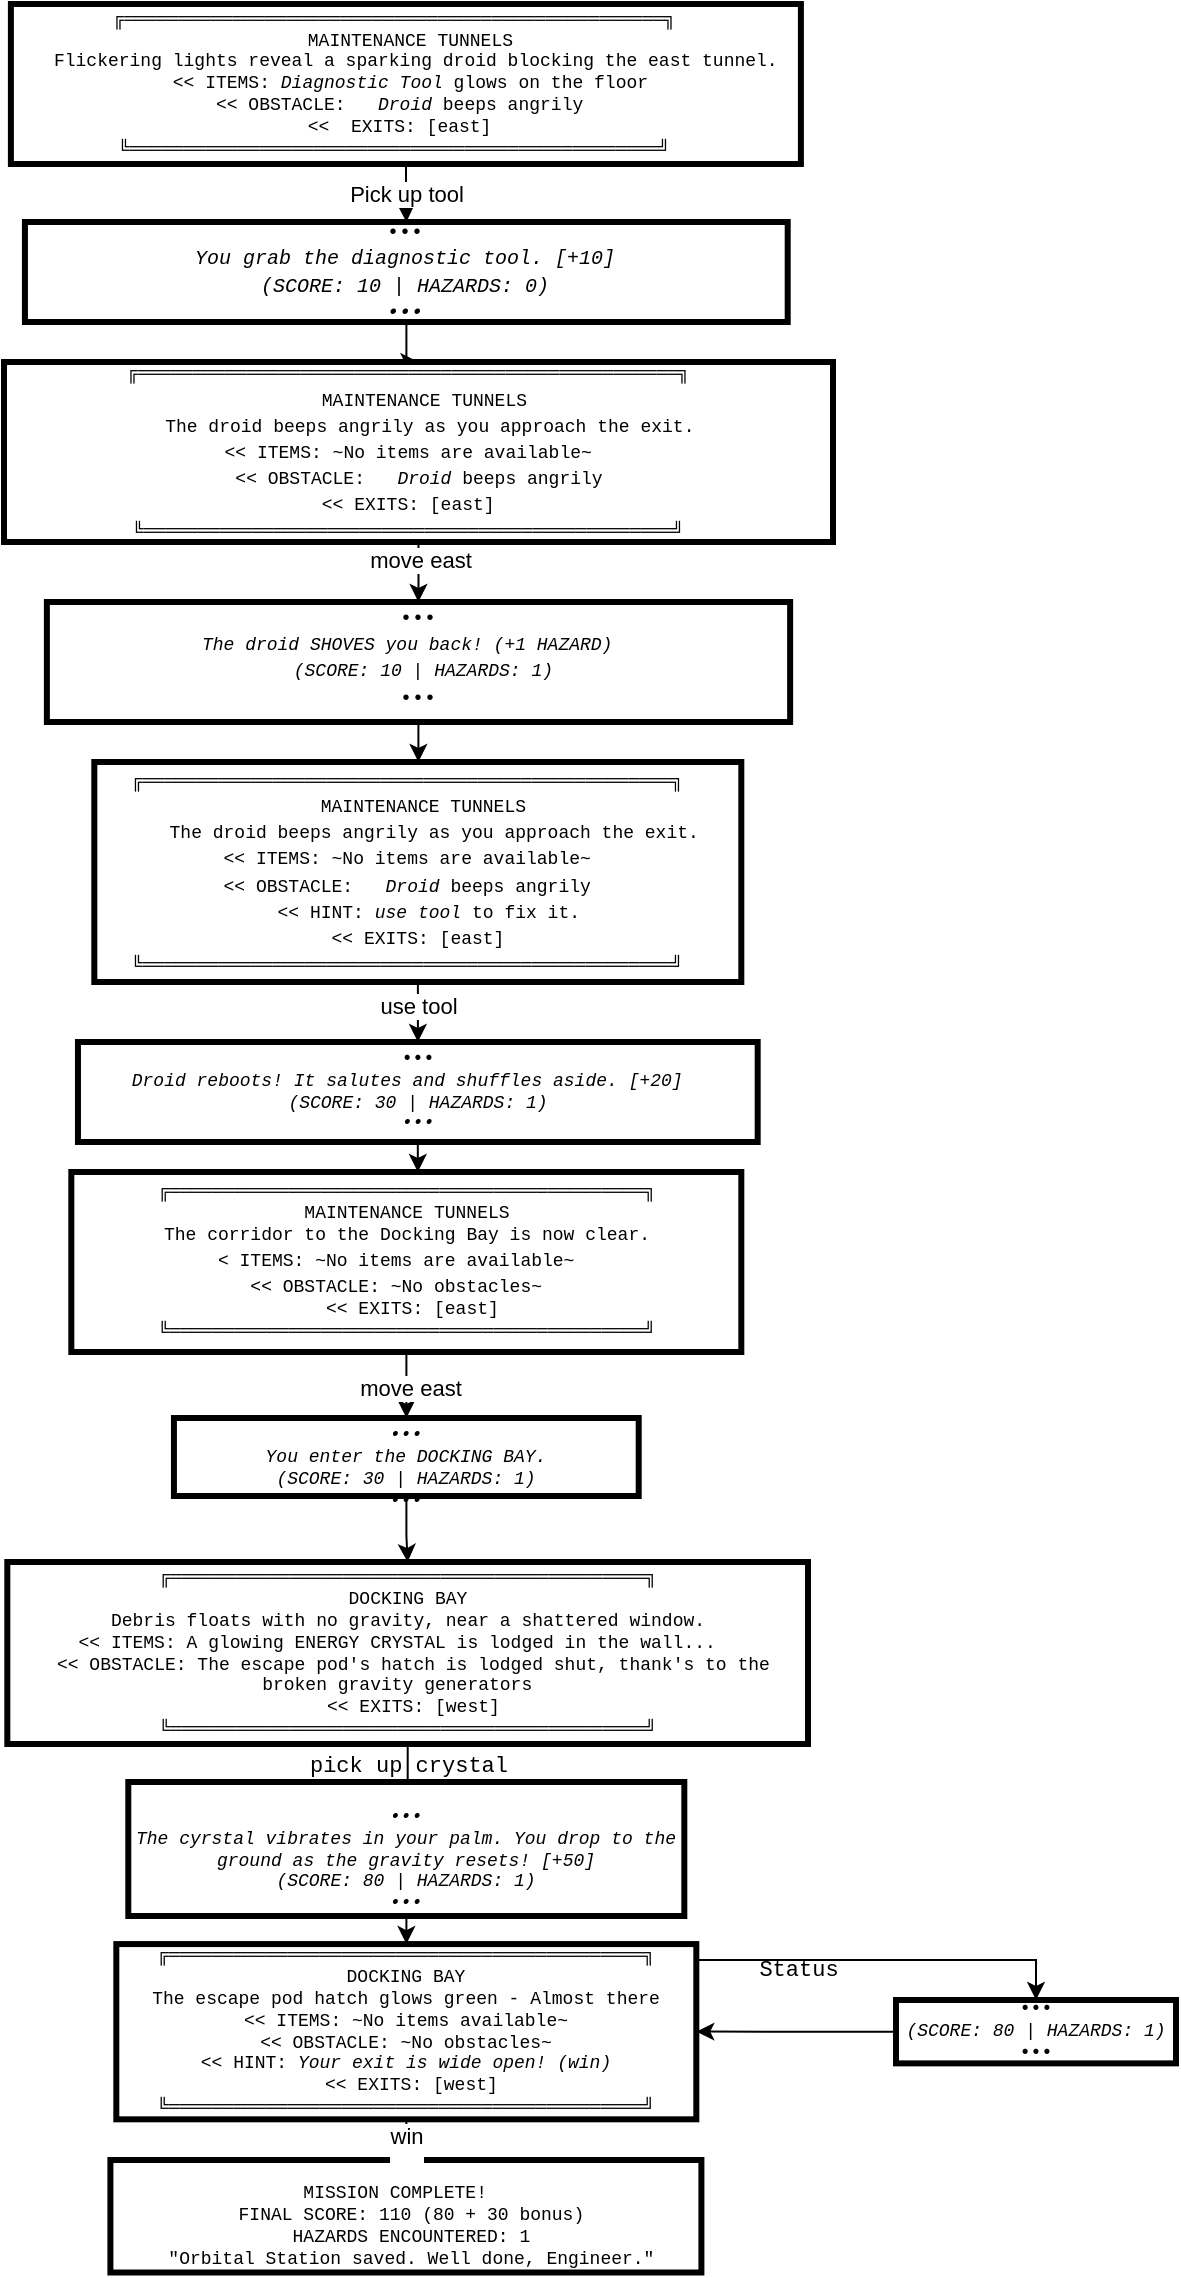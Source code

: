 <mxfile version="28.1.1">
  <diagram id="k5zOIPOxMEVEV548pZkk" name="Page-1">
    <mxGraphModel dx="930" dy="623" grid="0" gridSize="10" guides="1" tooltips="1" connect="1" arrows="1" fold="1" page="1" pageScale="1" pageWidth="827" pageHeight="1169" background="none" math="0" shadow="0">
      <root>
        <mxCell id="0" />
        <mxCell id="1" parent="0" />
        <mxCell id="9JrHhXIoi9-wvf1s2VBX-2" value="" style="edgeStyle=orthogonalEdgeStyle;rounded=0;orthogonalLoop=1;jettySize=auto;html=1;fontFamily=Menlo, Roboto Mono, Courier New, Courier, monospace, Inter, sans-serif;entryX=0.5;entryY=0;entryDx=0;entryDy=0;labelBackgroundColor=none;fontColor=default;" parent="1" source="thDXJ9rHC7QRxlY3D63U-5" target="9JrHhXIoi9-wvf1s2VBX-1" edge="1">
          <mxGeometry relative="1" as="geometry">
            <Array as="points">
              <mxPoint x="231.1" y="248" />
              <mxPoint x="231.1" y="248" />
            </Array>
          </mxGeometry>
        </mxCell>
        <mxCell id="thDXJ9rHC7QRxlY3D63U-5" value="&lt;div style=&quot;overflow: auto; padding: 9.144px 13.716px; word-break: break-all; margin: 0px !important;&quot;&gt;&lt;font style=&quot;&quot;&gt;&lt;font size=&quot;1&quot;&gt;&lt;span style=&quot;text-wrap-mode: wrap;&quot;&gt;•••&lt;br&gt;&lt;/span&gt;&lt;/font&gt;&lt;i style=&quot;&quot;&gt;&lt;font size=&quot;1&quot;&gt;&lt;span style=&quot;text-wrap-mode: wrap;&quot;&gt;You grab the diagnostic tool. [+10]  &lt;br&gt;   (SCORE: 10 | HAZARDS: 0) &lt;br&gt;•••&lt;/span&gt;&lt;/font&gt;&lt;/i&gt;&lt;/font&gt;&lt;/div&gt;" style="whiteSpace=wrap;html=1;fontSize=11;rounded=0;strokeWidth=3;fontFamily=Menlo, Roboto Mono, Courier New, Courier, monospace, Inter, sans-serif;labelBackgroundColor=none;" parent="1" vertex="1">
          <mxGeometry x="40.47" y="119" width="381.38" height="50" as="geometry" />
        </mxCell>
        <mxCell id="0SJk_eEgU8avY_Kg4jTK-3" value="" style="edgeStyle=orthogonalEdgeStyle;rounded=0;orthogonalLoop=1;jettySize=auto;html=1;" edge="1" parent="1" source="9JrHhXIoi9-wvf1s2VBX-1" target="9JrHhXIoi9-wvf1s2VBX-3">
          <mxGeometry relative="1" as="geometry" />
        </mxCell>
        <mxCell id="0SJk_eEgU8avY_Kg4jTK-4" value="move east" style="edgeLabel;html=1;align=center;verticalAlign=middle;resizable=0;points=[];" vertex="1" connectable="0" parent="0SJk_eEgU8avY_Kg4jTK-3">
          <mxGeometry x="-0.412" relative="1" as="geometry">
            <mxPoint as="offset" />
          </mxGeometry>
        </mxCell>
        <mxCell id="9JrHhXIoi9-wvf1s2VBX-1" value="&lt;div&gt;&lt;font style=&quot;background-color: transparent; color: light-dark(rgb(0, 0, 0), rgb(255, 255, 255)); font-size: 9px;&quot;&gt;╔&lt;/font&gt;&lt;span style=&quot;background-color: transparent; color: light-dark(rgb(0, 0, 0), rgb(255, 255, 255)); font-size: 9px;&quot;&gt;═════════════════════════&lt;/span&gt;&lt;span style=&quot;background-color: transparent; color: light-dark(rgb(0, 0, 0), rgb(255, 255, 255)); font-size: 9px;&quot;&gt;═════════════════════════&lt;/span&gt;&lt;span style=&quot;background-color: transparent; color: light-dark(rgb(0, 0, 0), rgb(255, 255, 255)); font-size: 9px;&quot;&gt;╗&lt;/span&gt;&lt;font style=&quot;font-size: 9px;&quot;&gt;&amp;nbsp;&amp;nbsp;&lt;/font&gt;&lt;/div&gt;&lt;div&gt;&lt;font style=&quot;font-size: 9px;&quot;&gt;&amp;nbsp; &amp;nbsp;MAINTENANCE TUNNELS&amp;nbsp;&amp;nbsp;&lt;/font&gt;&lt;/div&gt;&lt;div&gt;&lt;font style=&quot;font-size: 9px;&quot;&gt;&amp;nbsp; &amp;nbsp;The droid beeps angrily as you approach the exit.&amp;nbsp;&lt;/font&gt;&lt;/div&gt;&lt;div&gt;&lt;font style=&quot;font-size: 9px;&quot;&gt;&amp;lt;&amp;lt; ITEMS: ~No items are available~&amp;nbsp;&amp;nbsp;&lt;/font&gt;&lt;/div&gt;&lt;div&gt;&lt;font style=&quot;font-size: 9px;&quot;&gt;&amp;nbsp;&amp;lt;&amp;lt; OBSTACLE:&amp;nbsp;&amp;nbsp;&lt;span style=&quot;background-color: transparent; color: light-dark(rgb(0, 0, 0), rgb(255, 255, 255));&quot;&gt;&amp;nbsp;&lt;i&gt;Droid &lt;/i&gt;beeps angrily&amp;nbsp;&lt;/span&gt;&lt;/font&gt;&lt;/div&gt;&lt;div&gt;&lt;font style=&quot;font-size: 9px;&quot;&gt;&amp;lt;&amp;lt; EXITS: [east]&amp;nbsp;&amp;nbsp;&lt;/font&gt;&lt;/div&gt;&lt;div&gt;&lt;font style=&quot;font-size: 9px;&quot;&gt;╚&lt;/font&gt;&lt;font style=&quot;font-size: 9px;&quot;&gt;════════════&lt;/font&gt;&lt;span style=&quot;color: light-dark(rgb(0, 0, 0), rgb(255, 255, 255)); font-size: 9px; background-color: transparent;&quot;&gt;═════════════════════════&lt;/span&gt;&lt;span style=&quot;color: light-dark(rgb(0, 0, 0), rgb(255, 255, 255)); font-size: 9px; background-color: transparent;&quot;&gt;════════════&lt;/span&gt;&lt;font style=&quot;font-size: 9px;&quot;&gt;╝&amp;nbsp;&amp;nbsp;&lt;/font&gt;&lt;/div&gt;" style="whiteSpace=wrap;html=1;fontSize=11;rounded=0;strokeWidth=3;fontFamily=Menlo, Roboto Mono, Courier New, Courier, monospace, Inter, sans-serif;labelBackgroundColor=none;" parent="1" vertex="1">
          <mxGeometry x="30.0" y="189" width="414.5" height="90" as="geometry" />
        </mxCell>
        <mxCell id="0SJk_eEgU8avY_Kg4jTK-5" value="" style="edgeStyle=orthogonalEdgeStyle;rounded=0;orthogonalLoop=1;jettySize=auto;html=1;" edge="1" parent="1" source="9JrHhXIoi9-wvf1s2VBX-3" target="9JrHhXIoi9-wvf1s2VBX-6">
          <mxGeometry relative="1" as="geometry" />
        </mxCell>
        <mxCell id="9JrHhXIoi9-wvf1s2VBX-3" value="&lt;div&gt;&lt;font style=&quot;&quot;&gt;&lt;font size=&quot;1&quot;&gt;•••&lt;/font&gt;&lt;br&gt;&lt;i style=&quot;font-size: 9px;&quot;&gt;The droid SHOVES you back! (+1 HAZARD)&amp;nbsp;&amp;nbsp;&lt;/i&gt;&lt;/font&gt;&lt;/div&gt;&lt;div&gt;&lt;font style=&quot;&quot;&gt;&lt;i style=&quot;font-size: 9px;&quot;&gt;&amp;nbsp; &amp;nbsp;(SCORE: 10 | HAZARDS: 1)&amp;nbsp;&amp;nbsp;&lt;/i&gt;&lt;br&gt;&lt;font size=&quot;1&quot;&gt;•••&lt;/font&gt;&lt;/font&gt;&lt;/div&gt;" style="whiteSpace=wrap;html=1;fontSize=11;rounded=0;strokeWidth=3;spacing=2;spacingTop=-5;spacingLeft=0;spacingBottom=0;verticalAlign=top;fontFamily=Menlo, Roboto Mono, Courier New, Courier, monospace, Inter, sans-serif;labelBackgroundColor=none;" parent="1" vertex="1">
          <mxGeometry x="51.44" y="309" width="371.63" height="60" as="geometry" />
        </mxCell>
        <mxCell id="9JrHhXIoi9-wvf1s2VBX-13" value="" style="edgeStyle=orthogonalEdgeStyle;rounded=0;orthogonalLoop=1;jettySize=auto;html=1;fontFamily=Menlo, Roboto Mono, Courier New, Courier, monospace, Inter, sans-serif;labelBackgroundColor=none;fontColor=default;" parent="1" source="9JrHhXIoi9-wvf1s2VBX-6" target="9JrHhXIoi9-wvf1s2VBX-12" edge="1">
          <mxGeometry relative="1" as="geometry" />
        </mxCell>
        <mxCell id="0SJk_eEgU8avY_Kg4jTK-6" value="use tool" style="edgeLabel;html=1;align=center;verticalAlign=middle;resizable=0;points=[];" vertex="1" connectable="0" parent="9JrHhXIoi9-wvf1s2VBX-13">
          <mxGeometry x="0.131" relative="1" as="geometry">
            <mxPoint as="offset" />
          </mxGeometry>
        </mxCell>
        <mxCell id="9JrHhXIoi9-wvf1s2VBX-6" value="&lt;div&gt;&lt;font style=&quot;font-size: 9px; color: rgb(0, 0, 0);&quot;&gt;&lt;font style=&quot;&quot;&gt;╔&lt;/font&gt;&lt;font style=&quot;&quot;&gt;════════════&lt;/font&gt;&lt;span style=&quot;background-color: transparent;&quot;&gt;═════════════════════════&lt;/span&gt;&lt;span style=&quot;background-color: transparent;&quot;&gt;════════════&lt;/span&gt;&lt;font style=&quot;&quot;&gt;╗&amp;nbsp;&amp;nbsp;&lt;/font&gt;&lt;/font&gt;&lt;/div&gt;&lt;div&gt;&lt;font style=&quot;font-size: 9px; color: rgb(0, 0, 0);&quot;&gt;&amp;nbsp; &amp;nbsp;MAINTENANCE TUNNELS&amp;nbsp;&amp;nbsp;&lt;/font&gt;&lt;/div&gt;&lt;div&gt;&lt;font style=&quot;font-size: 9px; color: rgb(0, 0, 0);&quot;&gt;&amp;nbsp; &amp;nbsp;&lt;span style=&quot;font-size: 11px;&quot;&gt;&lt;font style=&quot;font-size: 9px;&quot;&gt;The droid beeps angrily as you approach the exit.&lt;/font&gt;&lt;/span&gt;&lt;br&gt;&lt;/font&gt;&lt;div&gt;&lt;font style=&quot;font-size: 9px; color: rgb(0, 0, 0);&quot;&gt;&amp;lt;&amp;lt; ITEMS: ~No items are available~&amp;nbsp;&amp;nbsp;&lt;/font&gt;&lt;/div&gt;&lt;font style=&quot;color: rgb(0, 0, 0);&quot;&gt;&lt;span style=&quot;font-size: 9px; background-color: transparent;&quot;&gt;&amp;nbsp;&amp;lt;&amp;lt; OBSTACLE:&amp;nbsp;&amp;nbsp;&lt;/span&gt;&lt;span style=&quot;font-size: 9px; background-color: transparent;&quot;&gt;&amp;nbsp;&lt;i&gt;Droid&amp;nbsp;&lt;/i&gt;beeps angrily&amp;nbsp;&lt;/span&gt;&lt;font style=&quot;font-size: 9px;&quot;&gt;&amp;nbsp;&amp;nbsp;&lt;/font&gt;&lt;/font&gt;&lt;/div&gt;&lt;div&gt;&lt;font style=&quot;color: rgb(0, 0, 0);&quot;&gt;&lt;span style=&quot;font-size: 9px; background-color: transparent;&quot;&gt;&amp;nbsp; &amp;lt;&amp;lt; HINT:&amp;nbsp;&lt;/span&gt;&lt;span style=&quot;font-size: 9px; background-color: transparent;&quot;&gt;&lt;i&gt;use tool&lt;/i&gt;&amp;nbsp;to fix it.&lt;br&gt;&amp;nbsp;&lt;/span&gt;&lt;span style=&quot;font-size: 9px; background-color: transparent;&quot;&gt;&amp;lt;&amp;lt; EXITS: [east]&lt;/span&gt;&lt;span style=&quot;background-color: transparent; font-size: 9px;&quot;&gt;&amp;nbsp;&lt;/span&gt;&lt;/font&gt;&lt;/div&gt;&lt;div&gt;&lt;font style=&quot;font-size: 9px; color: rgb(0, 0, 0);&quot;&gt;&lt;font style=&quot;&quot;&gt;╚&lt;/font&gt;&lt;font style=&quot;&quot;&gt;════════════&lt;/font&gt;&lt;span style=&quot;background-color: transparent;&quot;&gt;═════════════════════════&lt;/span&gt;&lt;span style=&quot;background-color: transparent;&quot;&gt;════════════&lt;/span&gt;&lt;font style=&quot;&quot;&gt;╝&amp;nbsp;&amp;nbsp;&lt;/font&gt;&lt;/font&gt;&lt;/div&gt;" style="whiteSpace=wrap;html=1;fontSize=11;rounded=0;strokeWidth=3;fontFamily=Menlo, Roboto Mono, Courier New, Courier, monospace, Inter, sans-serif;labelBackgroundColor=none;" parent="1" vertex="1">
          <mxGeometry x="75.16" y="389" width="323.5" height="110" as="geometry" />
        </mxCell>
        <mxCell id="qcSpwPFvcaWvg-GxJBlB-8" value="" style="edgeStyle=orthogonalEdgeStyle;rounded=0;orthogonalLoop=1;jettySize=auto;html=1;fontFamily=Menlo, Roboto Mono, Courier New, Courier, monospace, Inter, sans-serif;labelBackgroundColor=none;fontColor=default;" parent="1" source="9JrHhXIoi9-wvf1s2VBX-12" target="9JrHhXIoi9-wvf1s2VBX-15" edge="1">
          <mxGeometry relative="1" as="geometry">
            <Array as="points">
              <mxPoint x="225.78" y="629" />
              <mxPoint x="225.78" y="629" />
            </Array>
          </mxGeometry>
        </mxCell>
        <mxCell id="9JrHhXIoi9-wvf1s2VBX-12" value="&lt;div style=&quot;overflow: auto; padding: 9.144px 13.716px; word-break: break-all; margin: 0px !important;&quot;&gt;&lt;div style=&quot;text-wrap-mode: wrap;&quot;&gt;&lt;b style=&quot;background-color: transparent; color: light-dark(rgb(0, 0, 0), rgb(255, 255, 255));&quot;&gt;•••&lt;/b&gt;&lt;/div&gt;&lt;div style=&quot;text-wrap-mode: wrap;&quot;&gt;&lt;span style=&quot;white-space-collapse: collapse; background-color: transparent; color: light-dark(rgb(0, 0, 0), rgb(255, 255, 255));&quot;&gt;&lt;i&gt;Droid reboots! It salutes and shuffles aside. [+20]&amp;nbsp;&amp;nbsp;&lt;/i&gt;&lt;/span&gt;&lt;/div&gt;&lt;i style=&quot;&quot;&gt;&lt;font&gt;&lt;span style=&quot;text-wrap-mode: wrap;&quot;&gt;   (SCORE: 30 | HAZARDS: 1)&lt;br&gt;•••&lt;/span&gt;&lt;/font&gt;&lt;/i&gt;&lt;/div&gt;" style="whiteSpace=wrap;html=1;fontSize=9;rounded=0;strokeWidth=3;align=center;fontFamily=Menlo, Roboto Mono, Courier New, Courier, monospace, Inter, sans-serif;labelBackgroundColor=none;" parent="1" vertex="1">
          <mxGeometry x="66.98" y="529" width="339.86" height="50" as="geometry" />
        </mxCell>
        <mxCell id="9JrHhXIoi9-wvf1s2VBX-18" value="" style="edgeStyle=orthogonalEdgeStyle;rounded=0;orthogonalLoop=1;jettySize=auto;html=1;fontFamily=Menlo, Roboto Mono, Courier New, Courier, monospace, Inter, sans-serif;labelBackgroundColor=none;fontColor=default;" parent="1" source="9JrHhXIoi9-wvf1s2VBX-15" target="9JrHhXIoi9-wvf1s2VBX-17" edge="1">
          <mxGeometry relative="1" as="geometry" />
        </mxCell>
        <mxCell id="0SJk_eEgU8avY_Kg4jTK-7" value="move east" style="edgeLabel;html=1;align=center;verticalAlign=middle;resizable=0;points=[];" vertex="1" connectable="0" parent="9JrHhXIoi9-wvf1s2VBX-18">
          <mxGeometry x="-0.043" y="-2" relative="1" as="geometry">
            <mxPoint as="offset" />
          </mxGeometry>
        </mxCell>
        <mxCell id="9JrHhXIoi9-wvf1s2VBX-15" value="&lt;div style=&quot;overflow: auto; padding: 9.144px 13.716px; word-break: break-all; margin: 0px !important;&quot;&gt;&lt;font&gt;&lt;span style=&quot;text-wrap-mode: wrap;&quot;&gt;╔════════════════════════════════════════════╗  &lt;br&gt;   MAINTENANCE TUNNELS  &lt;br&gt;   The corridor to the Docking Bay is now clear.  &lt;br&gt;&lt;/span&gt;&lt;/font&gt;&lt;div style=&quot;font-size: 11px; white-space: normal;&quot;&gt;&lt;div&gt;&lt;font style=&quot;font-size: 9px;&quot;&gt;&amp;lt; ITEMS: ~No items are available~&amp;nbsp;&amp;nbsp;&lt;/font&gt;&lt;/div&gt;&lt;span style=&quot;font-size: 9px; background-color: transparent; color: light-dark(rgb(0, 0, 0), rgb(255, 255, 255));&quot;&gt;&amp;nbsp;&amp;lt;&amp;lt; OBSTACLE: ~No obstacles~&lt;/span&gt;&lt;span style=&quot;font-size: 9px; background-color: transparent; color: light-dark(rgb(0, 0, 0), rgb(255, 255, 255));&quot;&gt;&amp;nbsp;&lt;/span&gt;&lt;font style=&quot;font-size: 9px;&quot;&gt;&amp;nbsp;&amp;nbsp;&lt;/font&gt;&lt;/div&gt;&amp;nbsp;&lt;span style=&quot;white-space: normal; background-color: transparent; color: light-dark(rgb(0, 0, 0), rgb(255, 255, 255));&quot;&gt;&amp;lt;&amp;lt; EXITS: [east]&lt;/span&gt;&lt;font&gt;&lt;span style=&quot;text-wrap-mode: wrap;&quot;&gt; &lt;br&gt;╚════════════════════════════════════════════╝  &lt;/span&gt;&lt;/font&gt;&lt;/div&gt;" style="whiteSpace=wrap;html=1;fontSize=9;rounded=0;strokeWidth=3;align=center;fontFamily=Menlo, Roboto Mono, Courier New, Courier, monospace, Inter, sans-serif;labelBackgroundColor=none;" parent="1" vertex="1">
          <mxGeometry x="63.66" y="594" width="335" height="90" as="geometry" />
        </mxCell>
        <mxCell id="9JrHhXIoi9-wvf1s2VBX-21" value="" style="edgeStyle=orthogonalEdgeStyle;rounded=0;orthogonalLoop=1;jettySize=auto;html=1;entryX=0.5;entryY=0;entryDx=0;entryDy=0;fontFamily=Menlo, Roboto Mono, Courier New, Courier, monospace, Inter, sans-serif;labelBackgroundColor=none;fontColor=default;" parent="1" source="9JrHhXIoi9-wvf1s2VBX-17" target="qcSpwPFvcaWvg-GxJBlB-5" edge="1">
          <mxGeometry relative="1" as="geometry">
            <mxPoint x="230.78" y="809" as="targetPoint" />
          </mxGeometry>
        </mxCell>
        <mxCell id="9JrHhXIoi9-wvf1s2VBX-17" value="&lt;font&gt;&lt;b style=&quot;&quot;&gt;&lt;br&gt;&lt;/b&gt;&lt;i style=&quot;background-color: transparent;&quot;&gt;&lt;font&gt;•••&lt;/font&gt;&lt;/i&gt;&lt;br&gt;&lt;i style=&quot;&quot;&gt;You enter the DOCKING BAY.&lt;br&gt;(SCORE: 30 | HAZARDS: 1)&lt;br&gt;&lt;/i&gt;&lt;i style=&quot;background-color: transparent;&quot;&gt;&lt;font style=&quot;&quot;&gt;•••&lt;/font&gt;&lt;/i&gt;&lt;/font&gt;" style="whiteSpace=wrap;html=1;fontSize=9;rounded=0;strokeWidth=3;fontFamily=Menlo, Roboto Mono, Courier New, Courier, monospace, Inter, sans-serif;labelBackgroundColor=none;" parent="1" vertex="1">
          <mxGeometry x="114.97" y="717" width="232.38" height="39" as="geometry" />
        </mxCell>
        <mxCell id="1EWVFiG9j-QCH-CJ6pgE-4" value="" style="edgeStyle=orthogonalEdgeStyle;rounded=0;orthogonalLoop=1;jettySize=auto;html=1;fontFamily=Menlo, Roboto Mono, Courier New, Courier, monospace, Inter, sans-serif;exitX=1;exitY=0.5;exitDx=0;exitDy=0;labelBackgroundColor=none;fontColor=default;entryX=0.5;entryY=0;entryDx=0;entryDy=0;" parent="1" source="qcSpwPFvcaWvg-GxJBlB-10" target="1EWVFiG9j-QCH-CJ6pgE-3" edge="1">
          <mxGeometry relative="1" as="geometry">
            <mxPoint x="357.78" y="1126.88" as="sourcePoint" />
            <Array as="points">
              <mxPoint x="376" y="988" />
              <mxPoint x="546" y="988" />
            </Array>
          </mxGeometry>
        </mxCell>
        <mxCell id="1EWVFiG9j-QCH-CJ6pgE-5" value="Status" style="edgeLabel;html=1;align=center;verticalAlign=middle;resizable=0;points=[];fontFamily=Menlo, Roboto Mono, Courier New, Courier, monospace, Inter, sans-serif;labelBackgroundColor=none;" parent="1EWVFiG9j-QCH-CJ6pgE-4" vertex="1" connectable="0">
          <mxGeometry x="-0.399" y="1" relative="1" as="geometry">
            <mxPoint x="18" y="6" as="offset" />
          </mxGeometry>
        </mxCell>
        <mxCell id="0SJk_eEgU8avY_Kg4jTK-15" style="edgeStyle=orthogonalEdgeStyle;rounded=0;orthogonalLoop=1;jettySize=auto;html=1;" edge="1" parent="1" source="1EWVFiG9j-QCH-CJ6pgE-3" target="qcSpwPFvcaWvg-GxJBlB-10">
          <mxGeometry relative="1" as="geometry" />
        </mxCell>
        <mxCell id="1EWVFiG9j-QCH-CJ6pgE-3" value="&lt;b style=&quot;&quot;&gt;•••&lt;/b&gt;&lt;i&gt;&lt;br&gt;(SCORE: 80 | HAZARDS: 1)&lt;br&gt;&lt;/i&gt;&lt;b style=&quot;&quot;&gt;•••&lt;/b&gt;&lt;i&gt;&lt;/i&gt;" style="whiteSpace=wrap;html=1;fontSize=9;rounded=0;strokeWidth=3;fontFamily=Menlo, Roboto Mono, Courier New, Courier, monospace, Inter, sans-serif;labelBackgroundColor=none;" parent="1" vertex="1">
          <mxGeometry x="476.0" y="1008" width="140" height="31.69" as="geometry" />
        </mxCell>
        <mxCell id="1EWVFiG9j-QCH-CJ6pgE-10" value="&lt;div&gt;&lt;br&gt;MISSION COMPLETE!&amp;nbsp;&amp;nbsp;&lt;/div&gt;&lt;div&gt;&amp;nbsp; &amp;nbsp;FINAL SCORE: 110 (80 + 30 bonus)&amp;nbsp;&amp;nbsp;&lt;/div&gt;&lt;div&gt;&amp;nbsp; &amp;nbsp;HAZARDS ENCOUNTERED: 1&amp;nbsp;&amp;nbsp;&lt;/div&gt;&lt;div&gt;&amp;nbsp; &amp;nbsp;&quot;Orbital Station saved. Well done, Engineer.&quot;&amp;nbsp;&amp;nbsp;&lt;/div&gt;" style="whiteSpace=wrap;html=1;fontSize=9;rounded=0;strokeWidth=3;fontFamily=Menlo, Roboto Mono, Courier New, Courier, monospace, Inter, sans-serif;labelBackgroundColor=none;" parent="1" vertex="1">
          <mxGeometry x="83.2" y="1088" width="295.5" height="56.25" as="geometry" />
        </mxCell>
        <mxCell id="0SJk_eEgU8avY_Kg4jTK-1" value="Pick up tool" style="edgeStyle=orthogonalEdgeStyle;rounded=0;orthogonalLoop=1;jettySize=auto;html=1;" edge="1" parent="1" source="qcSpwPFvcaWvg-GxJBlB-4" target="thDXJ9rHC7QRxlY3D63U-5">
          <mxGeometry relative="1" as="geometry" />
        </mxCell>
        <mxCell id="qcSpwPFvcaWvg-GxJBlB-4" value="&lt;div&gt;&lt;font&gt;╔&lt;/font&gt;&lt;span style=&quot;&quot;&gt;═════════════════════════&lt;/span&gt;&lt;span style=&quot;background-color: transparent; color: light-dark(rgb(0, 0, 0), rgb(255, 255, 255));&quot;&gt;═════════════════════════&lt;/span&gt;&lt;span style=&quot;background-color: transparent; color: light-dark(rgb(0, 0, 0), rgb(255, 255, 255));&quot;&gt;╗&amp;nbsp;&amp;nbsp;&lt;/span&gt;&lt;/div&gt;&lt;div&gt;&lt;font style=&quot;&quot;&gt;&lt;b&gt;&amp;nbsp; &amp;nbsp;&lt;/b&gt;MAINTENANCE TUNNELS&amp;nbsp;&amp;nbsp;&lt;/font&gt;&lt;/div&gt;&lt;div&gt;&lt;font&gt;&amp;nbsp; &amp;nbsp;&lt;span style=&quot;background-color: transparent; color: light-dark(rgb(0, 0, 0), rgb(255, 255, 255));&quot;&gt;Flickering lights reveal a sparking droid blocking the east tunnel.&amp;nbsp;&lt;/span&gt;&lt;/font&gt;&lt;/div&gt;&lt;div&gt;&lt;font&gt;&amp;nbsp; &amp;nbsp;&amp;lt;&amp;lt; ITEMS: &lt;i&gt;Diagnostic Tool&lt;/i&gt; glows on the floor&amp;nbsp;&amp;nbsp;&lt;br&gt;&amp;lt;&amp;lt; OBSTACLE:&amp;nbsp;&amp;nbsp;&lt;span style=&quot;color: light-dark(rgb(0, 0, 0), rgb(255, 255, 255)); background-color: transparent;&quot;&gt;&amp;nbsp;&lt;i&gt;Droid&amp;nbsp;&lt;/i&gt;beeps angrily&amp;nbsp;&lt;/span&gt;&lt;/font&gt;&lt;/div&gt;&lt;div&gt;&lt;font&gt;&amp;nbsp;&amp;lt;&amp;lt;&amp;nbsp; EXITS: [east]&amp;nbsp;&amp;nbsp;&lt;/font&gt;&lt;/div&gt;&lt;div&gt;&lt;font&gt;╚════════════&lt;/font&gt;&lt;span style=&quot;background-color: transparent; color: light-dark(rgb(0, 0, 0), rgb(255, 255, 255));&quot;&gt;═════════════════════════&lt;/span&gt;&lt;span style=&quot;background-color: transparent; color: light-dark(rgb(0, 0, 0), rgb(255, 255, 255));&quot;&gt;════════════╝&amp;nbsp;&amp;nbsp;&lt;/span&gt;&lt;/div&gt;" style="whiteSpace=wrap;html=1;fontSize=9;rounded=0;strokeWidth=3;fontFamily=Menlo, Roboto Mono, Courier New, Courier, monospace, Inter, sans-serif;labelBackgroundColor=none;" parent="1" vertex="1">
          <mxGeometry x="33.45" y="10" width="395" height="80" as="geometry" />
        </mxCell>
        <mxCell id="qcSpwPFvcaWvg-GxJBlB-7" value="pick up crystal" style="edgeStyle=orthogonalEdgeStyle;rounded=0;orthogonalLoop=1;jettySize=auto;html=1;fontFamily=Menlo, Roboto Mono, Courier New, Courier, monospace, Inter, sans-serif;labelBackgroundColor=none;fontColor=default;" parent="1" source="qcSpwPFvcaWvg-GxJBlB-5" target="qcSpwPFvcaWvg-GxJBlB-6" edge="1">
          <mxGeometry relative="1" as="geometry" />
        </mxCell>
        <mxCell id="qcSpwPFvcaWvg-GxJBlB-5" value="&lt;div style=&quot;overflow: auto; padding: 9.144px 13.716px; word-break: break-all; margin: 0px !important;&quot;&gt;&lt;font&gt;&lt;span style=&quot;text-wrap-mode: wrap;&quot;&gt;╔════════════════════════════════════════════╗  &lt;br&gt;   &lt;/span&gt;&lt;span style=&quot;text-wrap-mode: wrap;&quot;&gt;DOCKING BAY &lt;br&gt;   &lt;/span&gt;&lt;span style=&quot;text-wrap-mode: wrap;&quot;&gt;&lt;i style=&quot;&quot;&gt; &lt;/i&gt;Debris floats with no gravity, near a shattered window. &lt;/span&gt;&lt;span style=&quot;text-wrap-mode: wrap;&quot;&gt;  &lt;br&gt;&lt;/span&gt;&lt;/font&gt;&lt;div style=&quot;&quot;&gt;&lt;div style=&quot;&quot;&gt;&lt;font style=&quot;font-size: 9px; white-space: normal;&quot;&gt;&amp;lt;&amp;lt; ITEMS:&amp;nbsp;&lt;/font&gt;&lt;span style=&quot;background-color: transparent; white-space: normal;&quot;&gt;&lt;font&gt;A glowing ENERGY CRYSTAL is lodged in the wall...&lt;/font&gt;&lt;/span&gt;&lt;span style=&quot;font-size: 9px; white-space: normal; background-color: transparent; color: light-dark(rgb(0, 0, 0), rgb(255, 255, 255));&quot;&gt;&amp;nbsp;&amp;nbsp;&lt;/span&gt;&lt;/div&gt;&lt;span style=&quot;font-size: 9px; white-space: normal; background-color: transparent; color: light-dark(rgb(0, 0, 0), rgb(255, 255, 255));&quot;&gt;&amp;nbsp;&amp;lt;&amp;lt; OBSTACLE: The escape pod&#39;s hatch is lodged shut, thank&#39;s to the broken gravity generators&lt;/span&gt;&lt;font style=&quot;font-size: 9px; white-space: normal;&quot;&gt;&amp;nbsp;&amp;nbsp;&lt;/font&gt;&lt;/div&gt;&amp;nbsp;&lt;span style=&quot;white-space: normal; background-color: transparent; color: light-dark(rgb(0, 0, 0), rgb(255, 255, 255));&quot;&gt;&amp;lt;&amp;lt; EXITS: [west]&lt;/span&gt;&lt;font&gt;&lt;span style=&quot;text-wrap-mode: wrap;&quot;&gt; &lt;br&gt;╚════════════════════════════════════════════╝  &lt;/span&gt;&lt;/font&gt;&lt;/div&gt;" style="whiteSpace=wrap;html=1;fontSize=9;rounded=0;strokeWidth=3;align=center;fontFamily=Menlo, Roboto Mono, Courier New, Courier, monospace, Inter, sans-serif;labelBackgroundColor=none;" parent="1" vertex="1">
          <mxGeometry x="31.66" y="789" width="400.34" height="91" as="geometry" />
        </mxCell>
        <mxCell id="0SJk_eEgU8avY_Kg4jTK-8" value="" style="edgeStyle=orthogonalEdgeStyle;rounded=0;orthogonalLoop=1;jettySize=auto;html=1;" edge="1" parent="1" source="qcSpwPFvcaWvg-GxJBlB-6" target="qcSpwPFvcaWvg-GxJBlB-10">
          <mxGeometry relative="1" as="geometry" />
        </mxCell>
        <mxCell id="qcSpwPFvcaWvg-GxJBlB-6" value="&lt;font&gt;&lt;b style=&quot;&quot;&gt;&lt;br&gt;&lt;/b&gt;&lt;i style=&quot;background-color: transparent;&quot;&gt;&lt;font&gt;•••&lt;/font&gt;&lt;/i&gt;&lt;br&gt;&lt;i style=&quot;&quot;&gt;The cyrstal vibrates in your palm. You drop to the ground as the gravity resets! [+50]&lt;br&gt;(SCORE: 80 | HAZARDS: 1)&lt;br&gt;&lt;/i&gt;&lt;i style=&quot;background-color: transparent;&quot;&gt;&lt;font style=&quot;&quot;&gt;•••&lt;/font&gt;&lt;/i&gt;&lt;/font&gt;" style="whiteSpace=wrap;html=1;fontSize=9;rounded=0;strokeWidth=3;fontFamily=Menlo, Roboto Mono, Courier New, Courier, monospace, Inter, sans-serif;labelBackgroundColor=none;" parent="1" vertex="1">
          <mxGeometry x="92.15" y="899" width="278.01" height="67" as="geometry" />
        </mxCell>
        <mxCell id="0SJk_eEgU8avY_Kg4jTK-13" value="" style="edgeStyle=orthogonalEdgeStyle;rounded=0;orthogonalLoop=1;jettySize=auto;html=1;" edge="1" parent="1" source="qcSpwPFvcaWvg-GxJBlB-10" target="1EWVFiG9j-QCH-CJ6pgE-10">
          <mxGeometry relative="1" as="geometry" />
        </mxCell>
        <mxCell id="0SJk_eEgU8avY_Kg4jTK-14" value="wi&lt;span style=&quot;background-color: light-dark(#ffffff, var(--ge-dark-color, #121212)); color: light-dark(rgb(0, 0, 0), rgb(255, 255, 255));&quot;&gt;n&lt;/span&gt;&lt;div&gt;&lt;div&gt;&lt;br&gt;&lt;/div&gt;&lt;/div&gt;" style="edgeLabel;html=1;align=center;verticalAlign=middle;resizable=0;points=[];" vertex="1" connectable="0" parent="0SJk_eEgU8avY_Kg4jTK-13">
          <mxGeometry x="0.49" relative="1" as="geometry">
            <mxPoint as="offset" />
          </mxGeometry>
        </mxCell>
        <mxCell id="qcSpwPFvcaWvg-GxJBlB-10" value="&lt;div style=&quot;overflow: auto; padding: 9.144px 13.716px; word-break: break-all; margin: 0px !important;&quot;&gt;&lt;font&gt;&lt;span style=&quot;text-wrap-mode: wrap;&quot;&gt;╔════════════════════════════════════════════╗  &lt;br&gt;   &lt;/span&gt;&lt;span style=&quot;text-wrap-mode: wrap;&quot;&gt;DOCKING BAY &lt;br&gt;   &lt;/span&gt;&lt;span style=&quot;text-wrap-mode: wrap;&quot;&gt;&lt;i style=&quot;&quot;&gt; &lt;/i&gt;The escape pod hatch glows green - Almost there &lt;/span&gt;&lt;span style=&quot;text-wrap-mode: wrap;&quot;&gt;  &lt;br&gt;&lt;/span&gt;&lt;/font&gt;&lt;div style=&quot;&quot;&gt;&lt;div style=&quot;&quot;&gt;&lt;font style=&quot;font-size: 9px; white-space: normal;&quot;&gt;&amp;lt;&amp;lt; ITEMS: ~No items available~&lt;/font&gt;&lt;/div&gt;&lt;span style=&quot;font-size: 9px; white-space: normal; background-color: transparent; color: light-dark(rgb(0, 0, 0), rgb(255, 255, 255));&quot;&gt;&amp;nbsp;&amp;lt;&amp;lt; OBSTACLE: ~No obstacles~&lt;/span&gt;&lt;font style=&quot;font-size: 9px; white-space: normal;&quot;&gt;&amp;nbsp;&lt;/font&gt;&lt;/div&gt;&lt;div style=&quot;&quot;&gt;&lt;font style=&quot;font-size: 9px; white-space: normal;&quot;&gt;&amp;lt;&amp;lt; HINT: &lt;i&gt;Your exit is wide open! (win)&lt;/i&gt;&lt;/font&gt;&lt;/div&gt;&amp;nbsp;&lt;span style=&quot;white-space: normal; background-color: transparent; color: light-dark(rgb(0, 0, 0), rgb(255, 255, 255));&quot;&gt;&amp;lt;&amp;lt; EXITS: [west]&lt;/span&gt;&lt;font&gt;&lt;span style=&quot;text-wrap-mode: wrap;&quot;&gt; &lt;br&gt;╚════════════════════════════════════════════╝  &lt;/span&gt;&lt;/font&gt;&lt;/div&gt;" style="whiteSpace=wrap;html=1;fontSize=9;rounded=0;strokeWidth=3;align=center;fontFamily=Menlo, Roboto Mono, Courier New, Courier, monospace, Inter, sans-serif;labelBackgroundColor=none;" parent="1" vertex="1">
          <mxGeometry x="86.16" y="980.04" width="290" height="87.62" as="geometry" />
        </mxCell>
      </root>
    </mxGraphModel>
  </diagram>
</mxfile>
